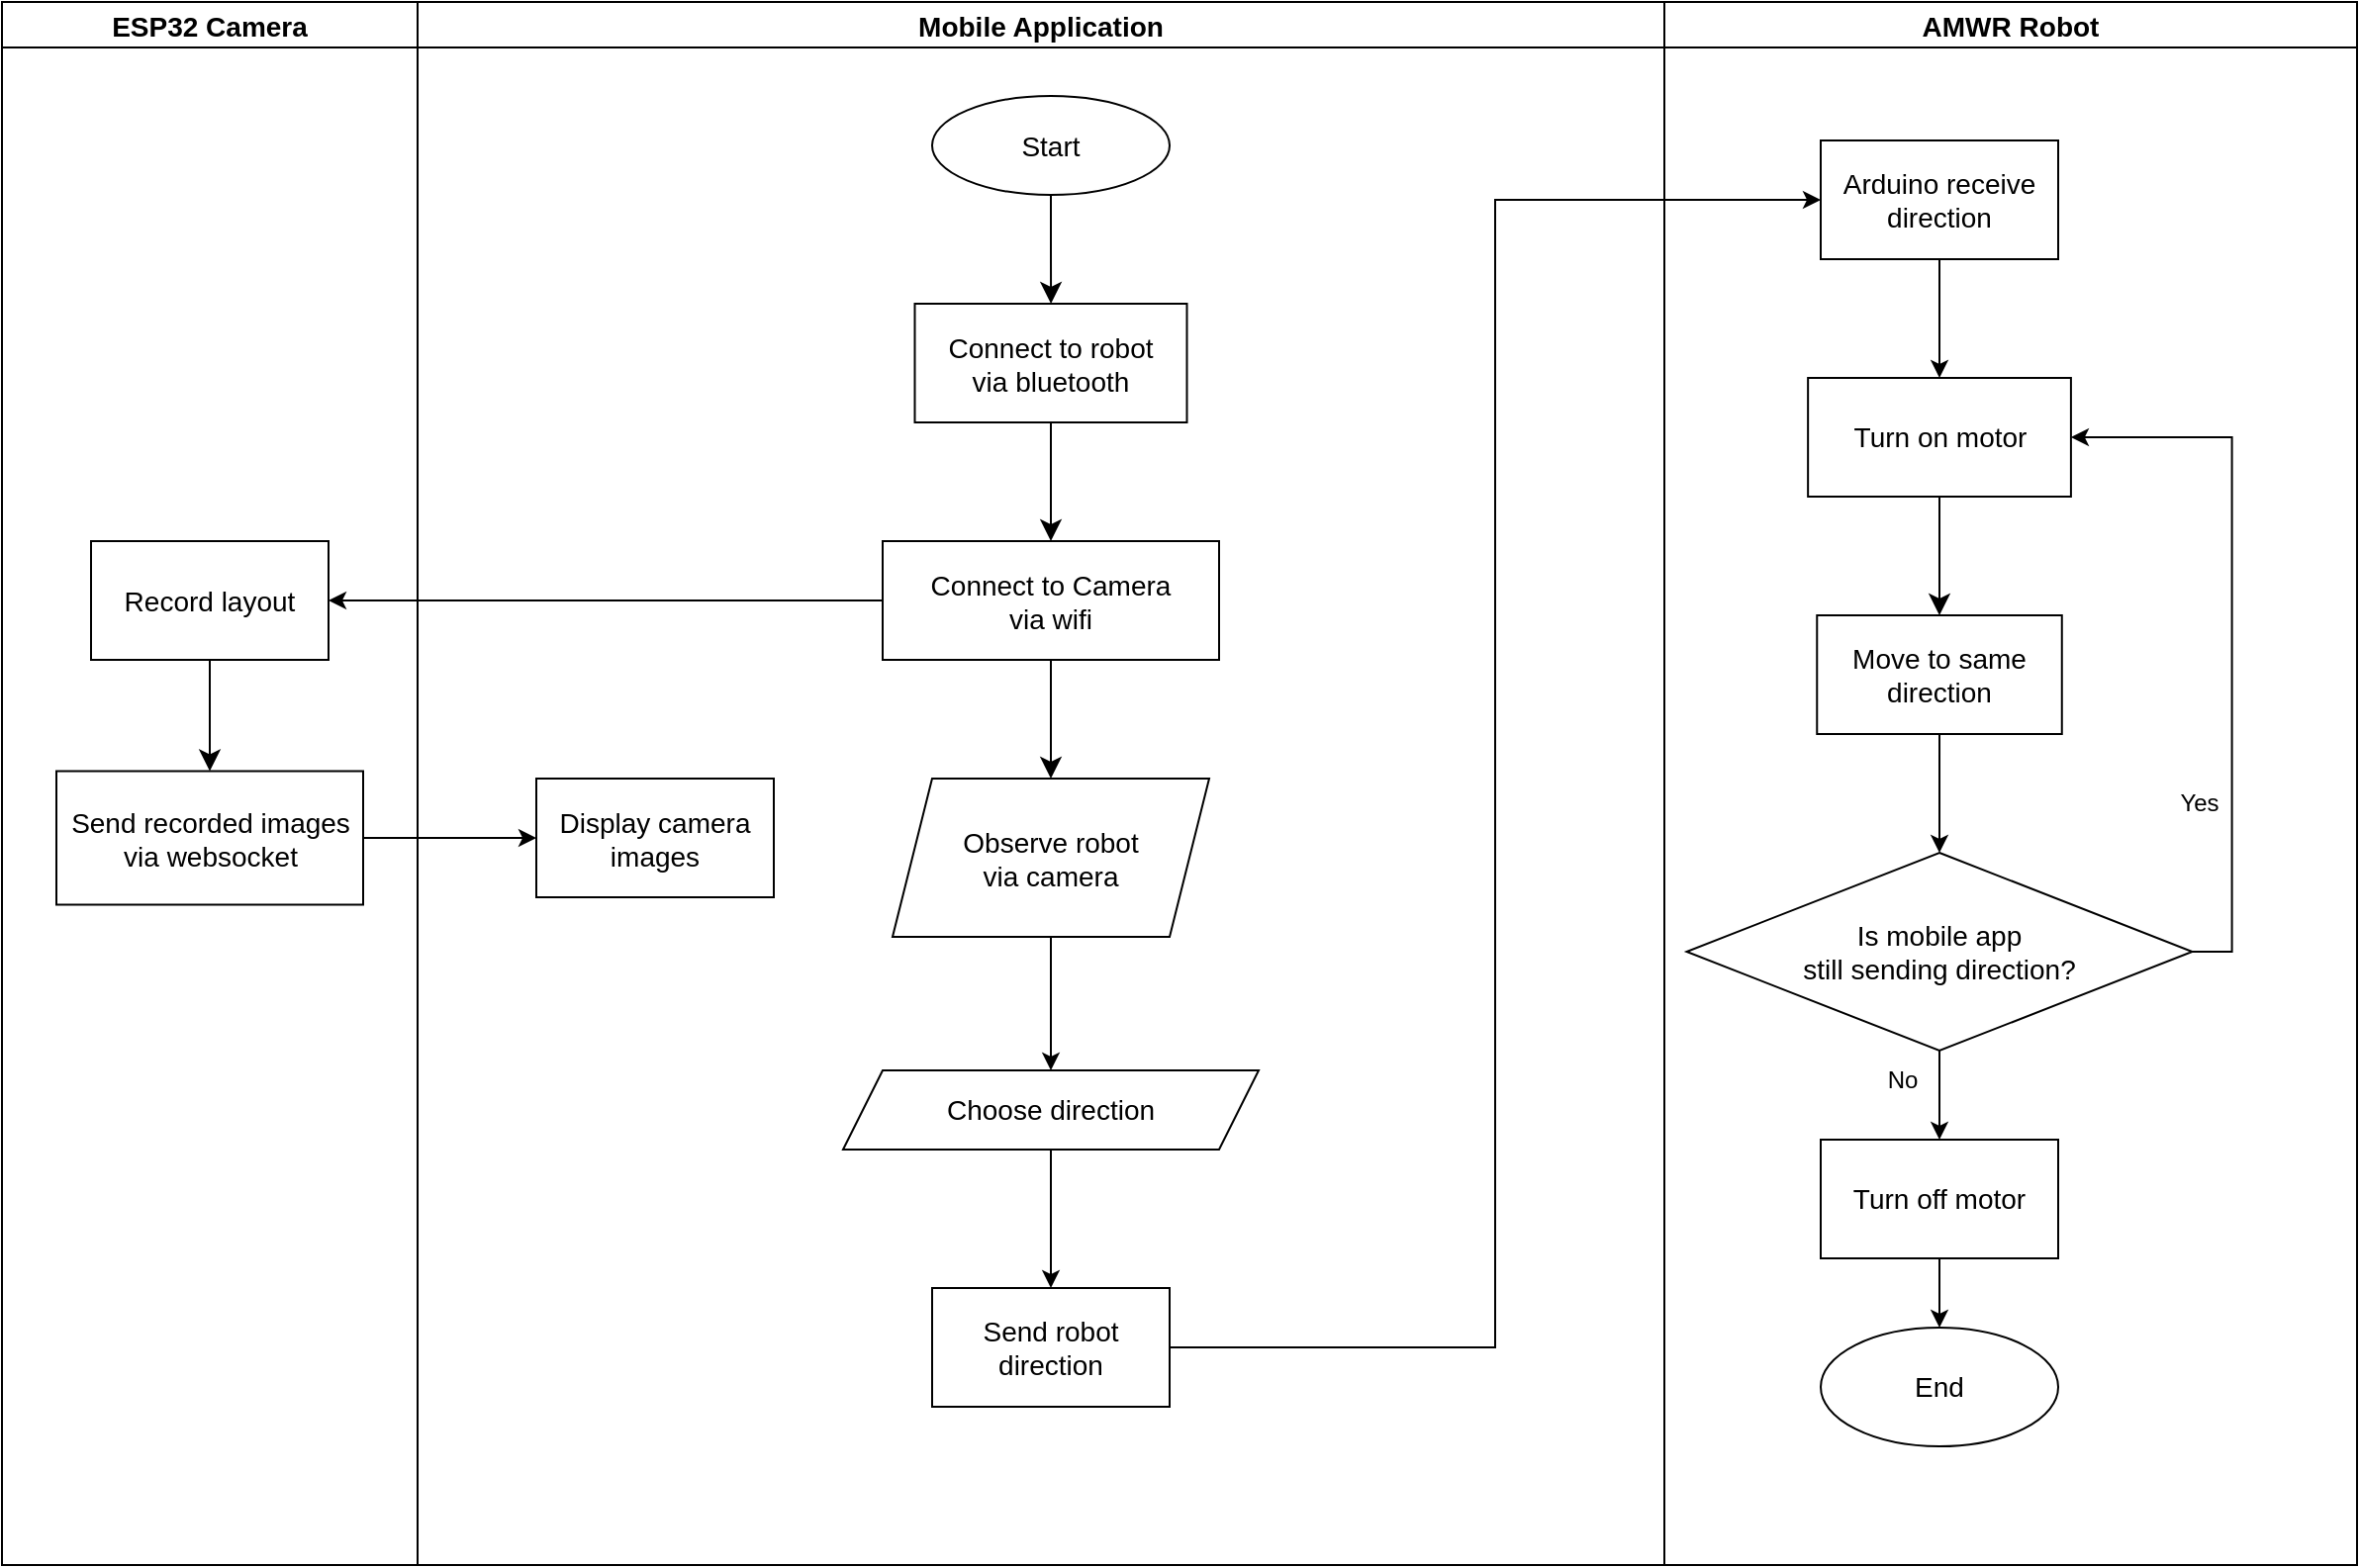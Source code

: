 <mxfile version="20.5.3" type="device"><diagram id="C5RBs43oDa-KdzZeNtuy" name="Page-1"><mxGraphModel dx="1422" dy="780" grid="1" gridSize="10" guides="1" tooltips="1" connect="1" arrows="1" fold="1" page="1" pageScale="1" pageWidth="827" pageHeight="1169" math="0" shadow="0"><root><mxCell id="WIyWlLk6GJQsqaUBKTNV-0"/><mxCell id="WIyWlLk6GJQsqaUBKTNV-1" parent="WIyWlLk6GJQsqaUBKTNV-0"/><mxCell id="Lu-M-CjY-TJh2g8BRHSS-0" value="Mobile Application" style="swimlane;fontSize=14;" parent="WIyWlLk6GJQsqaUBKTNV-1" vertex="1"><mxGeometry x="460" y="10" width="630" height="790" as="geometry"/></mxCell><mxCell id="Lu-M-CjY-TJh2g8BRHSS-1" value="Start" style="ellipse;whiteSpace=wrap;html=1;fontSize=14;" parent="Lu-M-CjY-TJh2g8BRHSS-0" vertex="1"><mxGeometry x="260" y="47.5" width="120" height="50" as="geometry"/></mxCell><mxCell id="Lu-M-CjY-TJh2g8BRHSS-2" value="Send robot direction" style="whiteSpace=wrap;html=1;fontSize=14;" parent="Lu-M-CjY-TJh2g8BRHSS-0" vertex="1"><mxGeometry x="260" y="650" width="120" height="60" as="geometry"/></mxCell><mxCell id="Lu-M-CjY-TJh2g8BRHSS-3" value="&lt;div&gt;Connect to Camera &lt;br&gt;&lt;/div&gt;&lt;div&gt;via wifi&lt;/div&gt;" style="whiteSpace=wrap;html=1;fontSize=14;" parent="Lu-M-CjY-TJh2g8BRHSS-0" vertex="1"><mxGeometry x="235" y="272.5" width="170" height="60" as="geometry"/></mxCell><mxCell id="Lu-M-CjY-TJh2g8BRHSS-4" value="Display camera images" style="whiteSpace=wrap;html=1;fontSize=14;" parent="Lu-M-CjY-TJh2g8BRHSS-0" vertex="1"><mxGeometry x="60.0" y="392.5" width="120" height="60" as="geometry"/></mxCell><mxCell id="Lu-M-CjY-TJh2g8BRHSS-5" style="edgeStyle=orthogonalEdgeStyle;rounded=0;orthogonalLoop=1;jettySize=auto;html=1;exitX=0.5;exitY=1;exitDx=0;exitDy=0;fontSize=14;endArrow=classic;endFill=1;endSize=8;entryX=0.5;entryY=0;entryDx=0;entryDy=0;" parent="Lu-M-CjY-TJh2g8BRHSS-0" source="Lu-M-CjY-TJh2g8BRHSS-3" target="Lu-M-CjY-TJh2g8BRHSS-7" edge="1"><mxGeometry relative="1" as="geometry"><mxPoint x="320" y="392.5" as="targetPoint"/></mxGeometry></mxCell><mxCell id="Lu-M-CjY-TJh2g8BRHSS-6" style="edgeStyle=orthogonalEdgeStyle;rounded=0;orthogonalLoop=1;jettySize=auto;html=1;exitX=0.5;exitY=1;exitDx=0;exitDy=0;entryX=0.5;entryY=0;entryDx=0;entryDy=0;fontSize=14;" parent="Lu-M-CjY-TJh2g8BRHSS-0" source="Lu-M-CjY-TJh2g8BRHSS-7" target="Lu-M-CjY-TJh2g8BRHSS-9" edge="1"><mxGeometry relative="1" as="geometry"/></mxCell><mxCell id="Lu-M-CjY-TJh2g8BRHSS-7" value="&lt;div style=&quot;font-size: 14px;&quot;&gt;&lt;font style=&quot;font-size: 14px;&quot;&gt;Observe robot &lt;br&gt;&lt;/font&gt;&lt;/div&gt;&lt;div style=&quot;font-size: 14px;&quot;&gt;&lt;font style=&quot;font-size: 14px;&quot;&gt;via camera&lt;br&gt;&lt;/font&gt;&lt;/div&gt;" style="shape=parallelogram;perimeter=parallelogramPerimeter;whiteSpace=wrap;html=1;fixedSize=1;" parent="Lu-M-CjY-TJh2g8BRHSS-0" vertex="1"><mxGeometry x="240" y="392.5" width="160" height="80" as="geometry"/></mxCell><mxCell id="Lu-M-CjY-TJh2g8BRHSS-8" style="edgeStyle=orthogonalEdgeStyle;rounded=0;orthogonalLoop=1;jettySize=auto;html=1;exitX=0.5;exitY=1;exitDx=0;exitDy=0;entryX=0.5;entryY=0;entryDx=0;entryDy=0;fontSize=14;" parent="Lu-M-CjY-TJh2g8BRHSS-0" source="Lu-M-CjY-TJh2g8BRHSS-9" target="Lu-M-CjY-TJh2g8BRHSS-2" edge="1"><mxGeometry relative="1" as="geometry"/></mxCell><mxCell id="Lu-M-CjY-TJh2g8BRHSS-9" value="&lt;div style=&quot;font-size: 14px;&quot;&gt;&lt;font style=&quot;font-size: 14px;&quot;&gt;Choose direction&lt;br&gt;&lt;/font&gt;&lt;/div&gt;" style="shape=parallelogram;perimeter=parallelogramPerimeter;whiteSpace=wrap;html=1;fixedSize=1;" parent="Lu-M-CjY-TJh2g8BRHSS-0" vertex="1"><mxGeometry x="215" y="540" width="210" height="40" as="geometry"/></mxCell><mxCell id="Lu-M-CjY-TJh2g8BRHSS-10" value="&lt;div&gt;Connect to robot &lt;br&gt;&lt;/div&gt;&lt;div&gt;via bluetooth&lt;br&gt;&lt;/div&gt;" style="whiteSpace=wrap;html=1;fontSize=14;" parent="Lu-M-CjY-TJh2g8BRHSS-0" vertex="1"><mxGeometry x="251.25" y="152.5" width="137.5" height="60" as="geometry"/></mxCell><mxCell id="Lu-M-CjY-TJh2g8BRHSS-11" style="edgeStyle=orthogonalEdgeStyle;rounded=0;orthogonalLoop=1;jettySize=auto;html=1;exitX=0.5;exitY=1;exitDx=0;exitDy=0;entryX=0.5;entryY=0;entryDx=0;entryDy=0;fontSize=14;endArrow=classic;endFill=1;endSize=8;" parent="Lu-M-CjY-TJh2g8BRHSS-0" source="Lu-M-CjY-TJh2g8BRHSS-10" target="Lu-M-CjY-TJh2g8BRHSS-3" edge="1"><mxGeometry relative="1" as="geometry"/></mxCell><mxCell id="Lu-M-CjY-TJh2g8BRHSS-12" value="" style="edgeStyle=orthogonalEdgeStyle;rounded=0;orthogonalLoop=1;jettySize=auto;html=1;endArrow=classic;endFill=1;endSize=8;fontSize=14;" parent="Lu-M-CjY-TJh2g8BRHSS-0" source="Lu-M-CjY-TJh2g8BRHSS-1" target="Lu-M-CjY-TJh2g8BRHSS-10" edge="1"><mxGeometry relative="1" as="geometry"/></mxCell><mxCell id="Lu-M-CjY-TJh2g8BRHSS-13" value="AMWR Robot" style="swimlane;fontSize=14;" parent="WIyWlLk6GJQsqaUBKTNV-1" vertex="1"><mxGeometry x="1090" y="10" width="350" height="790" as="geometry"/></mxCell><mxCell id="Lu-M-CjY-TJh2g8BRHSS-63" style="edgeStyle=orthogonalEdgeStyle;rounded=0;orthogonalLoop=1;jettySize=auto;html=1;exitX=0.5;exitY=1;exitDx=0;exitDy=0;entryX=0.5;entryY=0;entryDx=0;entryDy=0;" parent="Lu-M-CjY-TJh2g8BRHSS-13" source="Lu-M-CjY-TJh2g8BRHSS-15" target="Lu-M-CjY-TJh2g8BRHSS-17" edge="1"><mxGeometry relative="1" as="geometry"/></mxCell><mxCell id="Lu-M-CjY-TJh2g8BRHSS-15" value="&lt;div&gt;Arduino receive &lt;br&gt;&lt;/div&gt;&lt;div&gt;direction&lt;br&gt;&lt;/div&gt;" style="whiteSpace=wrap;html=1;fontSize=14;" parent="Lu-M-CjY-TJh2g8BRHSS-13" vertex="1"><mxGeometry x="79" y="70" width="120" height="60" as="geometry"/></mxCell><mxCell id="Lu-M-CjY-TJh2g8BRHSS-16" style="edgeStyle=orthogonalEdgeStyle;rounded=0;orthogonalLoop=1;jettySize=auto;html=1;exitX=0.5;exitY=1;exitDx=0;exitDy=0;entryX=0.5;entryY=0;entryDx=0;entryDy=0;fontSize=14;startArrow=none;startFill=0;endArrow=classic;endFill=1;endSize=8;" parent="Lu-M-CjY-TJh2g8BRHSS-13" source="Lu-M-CjY-TJh2g8BRHSS-17" target="Lu-M-CjY-TJh2g8BRHSS-19" edge="1"><mxGeometry relative="1" as="geometry"/></mxCell><mxCell id="Lu-M-CjY-TJh2g8BRHSS-17" value="&lt;div&gt;Turn on motor&lt;/div&gt;" style="whiteSpace=wrap;html=1;fontSize=14;" parent="Lu-M-CjY-TJh2g8BRHSS-13" vertex="1"><mxGeometry x="72.57" y="190" width="132.88" height="60" as="geometry"/></mxCell><mxCell id="Lu-M-CjY-TJh2g8BRHSS-19" value="Move to same direction" style="whiteSpace=wrap;html=1;fontSize=14;" parent="Lu-M-CjY-TJh2g8BRHSS-13" vertex="1"><mxGeometry x="77.13" y="310" width="123.75" height="60" as="geometry"/></mxCell><mxCell id="Lu-M-CjY-TJh2g8BRHSS-59" value="" style="edgeStyle=orthogonalEdgeStyle;rounded=0;orthogonalLoop=1;jettySize=auto;html=1;" parent="Lu-M-CjY-TJh2g8BRHSS-13" source="Lu-M-CjY-TJh2g8BRHSS-55" target="Lu-M-CjY-TJh2g8BRHSS-58" edge="1"><mxGeometry relative="1" as="geometry"/></mxCell><mxCell id="Lu-M-CjY-TJh2g8BRHSS-55" value="Turn off motor" style="whiteSpace=wrap;html=1;fontSize=14;" parent="Lu-M-CjY-TJh2g8BRHSS-13" vertex="1"><mxGeometry x="79.0" y="575" width="120" height="60" as="geometry"/></mxCell><mxCell id="Lu-M-CjY-TJh2g8BRHSS-58" value="End" style="ellipse;whiteSpace=wrap;html=1;fontSize=14;" parent="Lu-M-CjY-TJh2g8BRHSS-13" vertex="1"><mxGeometry x="79.01" y="670" width="120" height="60" as="geometry"/></mxCell><mxCell id="Lu-M-CjY-TJh2g8BRHSS-64" style="edgeStyle=orthogonalEdgeStyle;rounded=0;orthogonalLoop=1;jettySize=auto;html=1;exitX=0.5;exitY=1;exitDx=0;exitDy=0;entryX=0.5;entryY=0;entryDx=0;entryDy=0;" parent="Lu-M-CjY-TJh2g8BRHSS-13" source="Lu-M-CjY-TJh2g8BRHSS-62" target="Lu-M-CjY-TJh2g8BRHSS-55" edge="1"><mxGeometry relative="1" as="geometry"/></mxCell><mxCell id="Lu-M-CjY-TJh2g8BRHSS-65" style="edgeStyle=orthogonalEdgeStyle;rounded=0;orthogonalLoop=1;jettySize=auto;html=1;exitX=1;exitY=0.5;exitDx=0;exitDy=0;entryX=1;entryY=0.5;entryDx=0;entryDy=0;" parent="Lu-M-CjY-TJh2g8BRHSS-13" source="Lu-M-CjY-TJh2g8BRHSS-62" target="Lu-M-CjY-TJh2g8BRHSS-17" edge="1"><mxGeometry relative="1" as="geometry"/></mxCell><mxCell id="Lu-M-CjY-TJh2g8BRHSS-62" value="&lt;div&gt;Is mobile app&lt;/div&gt;&lt;div&gt;still sending direction?&lt;br&gt;&lt;/div&gt;" style="rhombus;whiteSpace=wrap;html=1;fontSize=14;" parent="Lu-M-CjY-TJh2g8BRHSS-13" vertex="1"><mxGeometry x="11.25" y="430" width="255.5" height="100" as="geometry"/></mxCell><mxCell id="Lu-M-CjY-TJh2g8BRHSS-60" style="edgeStyle=orthogonalEdgeStyle;rounded=0;orthogonalLoop=1;jettySize=auto;html=1;exitX=0.5;exitY=1;exitDx=0;exitDy=0;entryX=0.5;entryY=0;entryDx=0;entryDy=0;" parent="Lu-M-CjY-TJh2g8BRHSS-13" source="Lu-M-CjY-TJh2g8BRHSS-19" target="Lu-M-CjY-TJh2g8BRHSS-62" edge="1"><mxGeometry relative="1" as="geometry"><mxPoint x="139" y="660" as="targetPoint"/></mxGeometry></mxCell><mxCell id="Lu-M-CjY-TJh2g8BRHSS-57" value="No" style="text;html=1;align=center;verticalAlign=middle;resizable=0;points=[];autosize=1;strokeColor=none;fillColor=none;" parent="Lu-M-CjY-TJh2g8BRHSS-13" vertex="1"><mxGeometry x="100" y="530" width="40" height="30" as="geometry"/></mxCell><mxCell id="Lu-M-CjY-TJh2g8BRHSS-66" value="Yes" style="text;html=1;align=center;verticalAlign=middle;resizable=0;points=[];autosize=1;strokeColor=none;fillColor=none;" parent="Lu-M-CjY-TJh2g8BRHSS-13" vertex="1"><mxGeometry x="250" y="390" width="40" height="30" as="geometry"/></mxCell><mxCell id="Lu-M-CjY-TJh2g8BRHSS-40" value="ESP32 Camera" style="swimlane;fontSize=14;" parent="WIyWlLk6GJQsqaUBKTNV-1" vertex="1"><mxGeometry x="250" y="10" width="210" height="790" as="geometry"/></mxCell><mxCell id="Lu-M-CjY-TJh2g8BRHSS-41" value="&lt;div&gt;Record layout&lt;br&gt;&lt;/div&gt;" style="whiteSpace=wrap;html=1;fontSize=14;" parent="Lu-M-CjY-TJh2g8BRHSS-40" vertex="1"><mxGeometry x="45" y="272.5" width="120" height="60" as="geometry"/></mxCell><mxCell id="Lu-M-CjY-TJh2g8BRHSS-42" value="&lt;div&gt;Send recorded images via websocket&lt;br&gt;&lt;/div&gt;" style="whiteSpace=wrap;html=1;fontSize=14;" parent="Lu-M-CjY-TJh2g8BRHSS-40" vertex="1"><mxGeometry x="27.5" y="388.75" width="155" height="67.5" as="geometry"/></mxCell><mxCell id="Lu-M-CjY-TJh2g8BRHSS-43" value="" style="edgeStyle=orthogonalEdgeStyle;rounded=0;orthogonalLoop=1;jettySize=auto;html=1;fontSize=14;startArrow=none;startFill=0;endArrow=classic;endFill=1;endSize=8;" parent="Lu-M-CjY-TJh2g8BRHSS-40" source="Lu-M-CjY-TJh2g8BRHSS-41" target="Lu-M-CjY-TJh2g8BRHSS-42" edge="1"><mxGeometry relative="1" as="geometry"/></mxCell><mxCell id="Lu-M-CjY-TJh2g8BRHSS-44" style="edgeStyle=orthogonalEdgeStyle;rounded=0;orthogonalLoop=1;jettySize=auto;html=1;exitX=0;exitY=0.5;exitDx=0;exitDy=0;entryX=1;entryY=0.5;entryDx=0;entryDy=0;" parent="WIyWlLk6GJQsqaUBKTNV-1" source="Lu-M-CjY-TJh2g8BRHSS-3" target="Lu-M-CjY-TJh2g8BRHSS-41" edge="1"><mxGeometry relative="1" as="geometry"/></mxCell><mxCell id="Lu-M-CjY-TJh2g8BRHSS-45" style="edgeStyle=orthogonalEdgeStyle;rounded=0;orthogonalLoop=1;jettySize=auto;html=1;exitX=1;exitY=0.5;exitDx=0;exitDy=0;entryX=0;entryY=0.5;entryDx=0;entryDy=0;" parent="WIyWlLk6GJQsqaUBKTNV-1" source="Lu-M-CjY-TJh2g8BRHSS-42" target="Lu-M-CjY-TJh2g8BRHSS-4" edge="1"><mxGeometry relative="1" as="geometry"/></mxCell><mxCell id="Lu-M-CjY-TJh2g8BRHSS-46" style="edgeStyle=orthogonalEdgeStyle;rounded=0;orthogonalLoop=1;jettySize=auto;html=1;exitX=1;exitY=0.5;exitDx=0;exitDy=0;entryX=0;entryY=0.5;entryDx=0;entryDy=0;" parent="WIyWlLk6GJQsqaUBKTNV-1" source="Lu-M-CjY-TJh2g8BRHSS-2" target="Lu-M-CjY-TJh2g8BRHSS-15" edge="1"><mxGeometry relative="1" as="geometry"/></mxCell></root></mxGraphModel></diagram></mxfile>